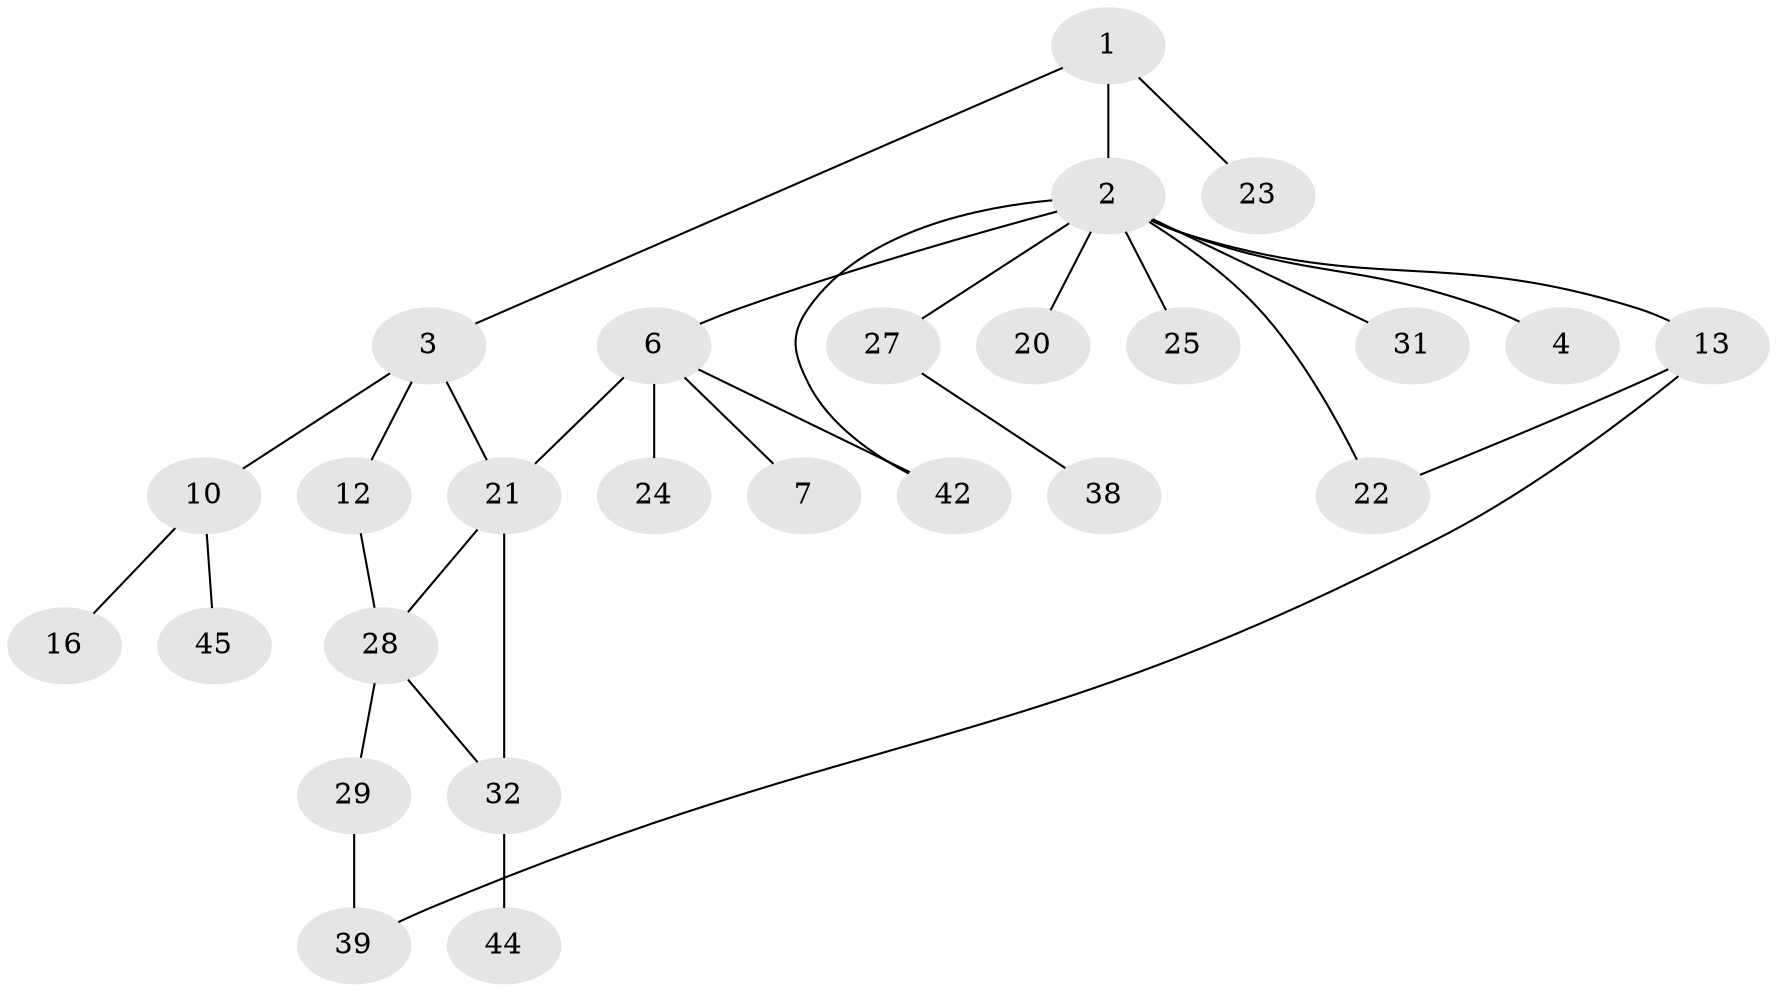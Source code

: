 // original degree distribution, {3: 0.07547169811320754, 6: 0.018867924528301886, 4: 0.1509433962264151, 1: 0.2641509433962264, 2: 0.4528301886792453, 5: 0.03773584905660377}
// Generated by graph-tools (version 1.1) at 2025/13/03/09/25 04:13:39]
// undirected, 26 vertices, 31 edges
graph export_dot {
graph [start="1"]
  node [color=gray90,style=filled];
  1;
  2 [super="+11"];
  3 [super="+5+9"];
  4;
  6 [super="+8+18"];
  7;
  10;
  12 [super="+14"];
  13 [super="+51"];
  16 [super="+48"];
  20;
  21 [super="+50+26"];
  22;
  23;
  24;
  25;
  27 [super="+37"];
  28 [super="+30"];
  29;
  31 [super="+33"];
  32 [super="+36"];
  38 [super="+46"];
  39;
  42;
  44;
  45;
  1 -- 2;
  1 -- 3;
  1 -- 23;
  2 -- 4;
  2 -- 6;
  2 -- 13;
  2 -- 20;
  2 -- 22;
  2 -- 25;
  2 -- 42;
  2 -- 27;
  2 -- 31;
  3 -- 10;
  3 -- 12;
  3 -- 21;
  6 -- 7;
  6 -- 24;
  6 -- 42;
  6 -- 21 [weight=2];
  10 -- 16;
  10 -- 45;
  12 -- 28;
  13 -- 39;
  13 -- 22;
  21 -- 32 [weight=2];
  21 -- 28;
  27 -- 38;
  28 -- 29;
  28 -- 32;
  29 -- 39;
  32 -- 44;
}
